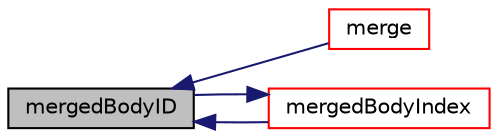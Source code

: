 digraph "mergedBodyID"
{
  bgcolor="transparent";
  edge [fontname="Helvetica",fontsize="10",labelfontname="Helvetica",labelfontsize="10"];
  node [fontname="Helvetica",fontsize="10",shape=record];
  rankdir="LR";
  Node1 [label="mergedBodyID",height=0.2,width=0.4,color="black", fillcolor="grey75", style="filled", fontcolor="black"];
  Node1 -> Node2 [dir="back",color="midnightblue",fontsize="10",style="solid",fontname="Helvetica"];
  Node2 [label="merge",height=0.2,width=0.4,color="red",URL="$a02255.html#a69de372947f78e2cb174fb5393c4d7e7",tooltip="Merge the given body with transform X into the parent with ID. "];
  Node1 -> Node3 [dir="back",color="midnightblue",fontsize="10",style="solid",fontname="Helvetica"];
  Node3 [label="mergedBodyIndex",height=0.2,width=0.4,color="red",URL="$a02255.html#a9a1fa7149bb451d6161f6ce81a5b9e14",tooltip="Return the index of the merged body in the mergedBody list. "];
  Node3 -> Node1 [dir="back",color="midnightblue",fontsize="10",style="solid",fontname="Helvetica"];
}
